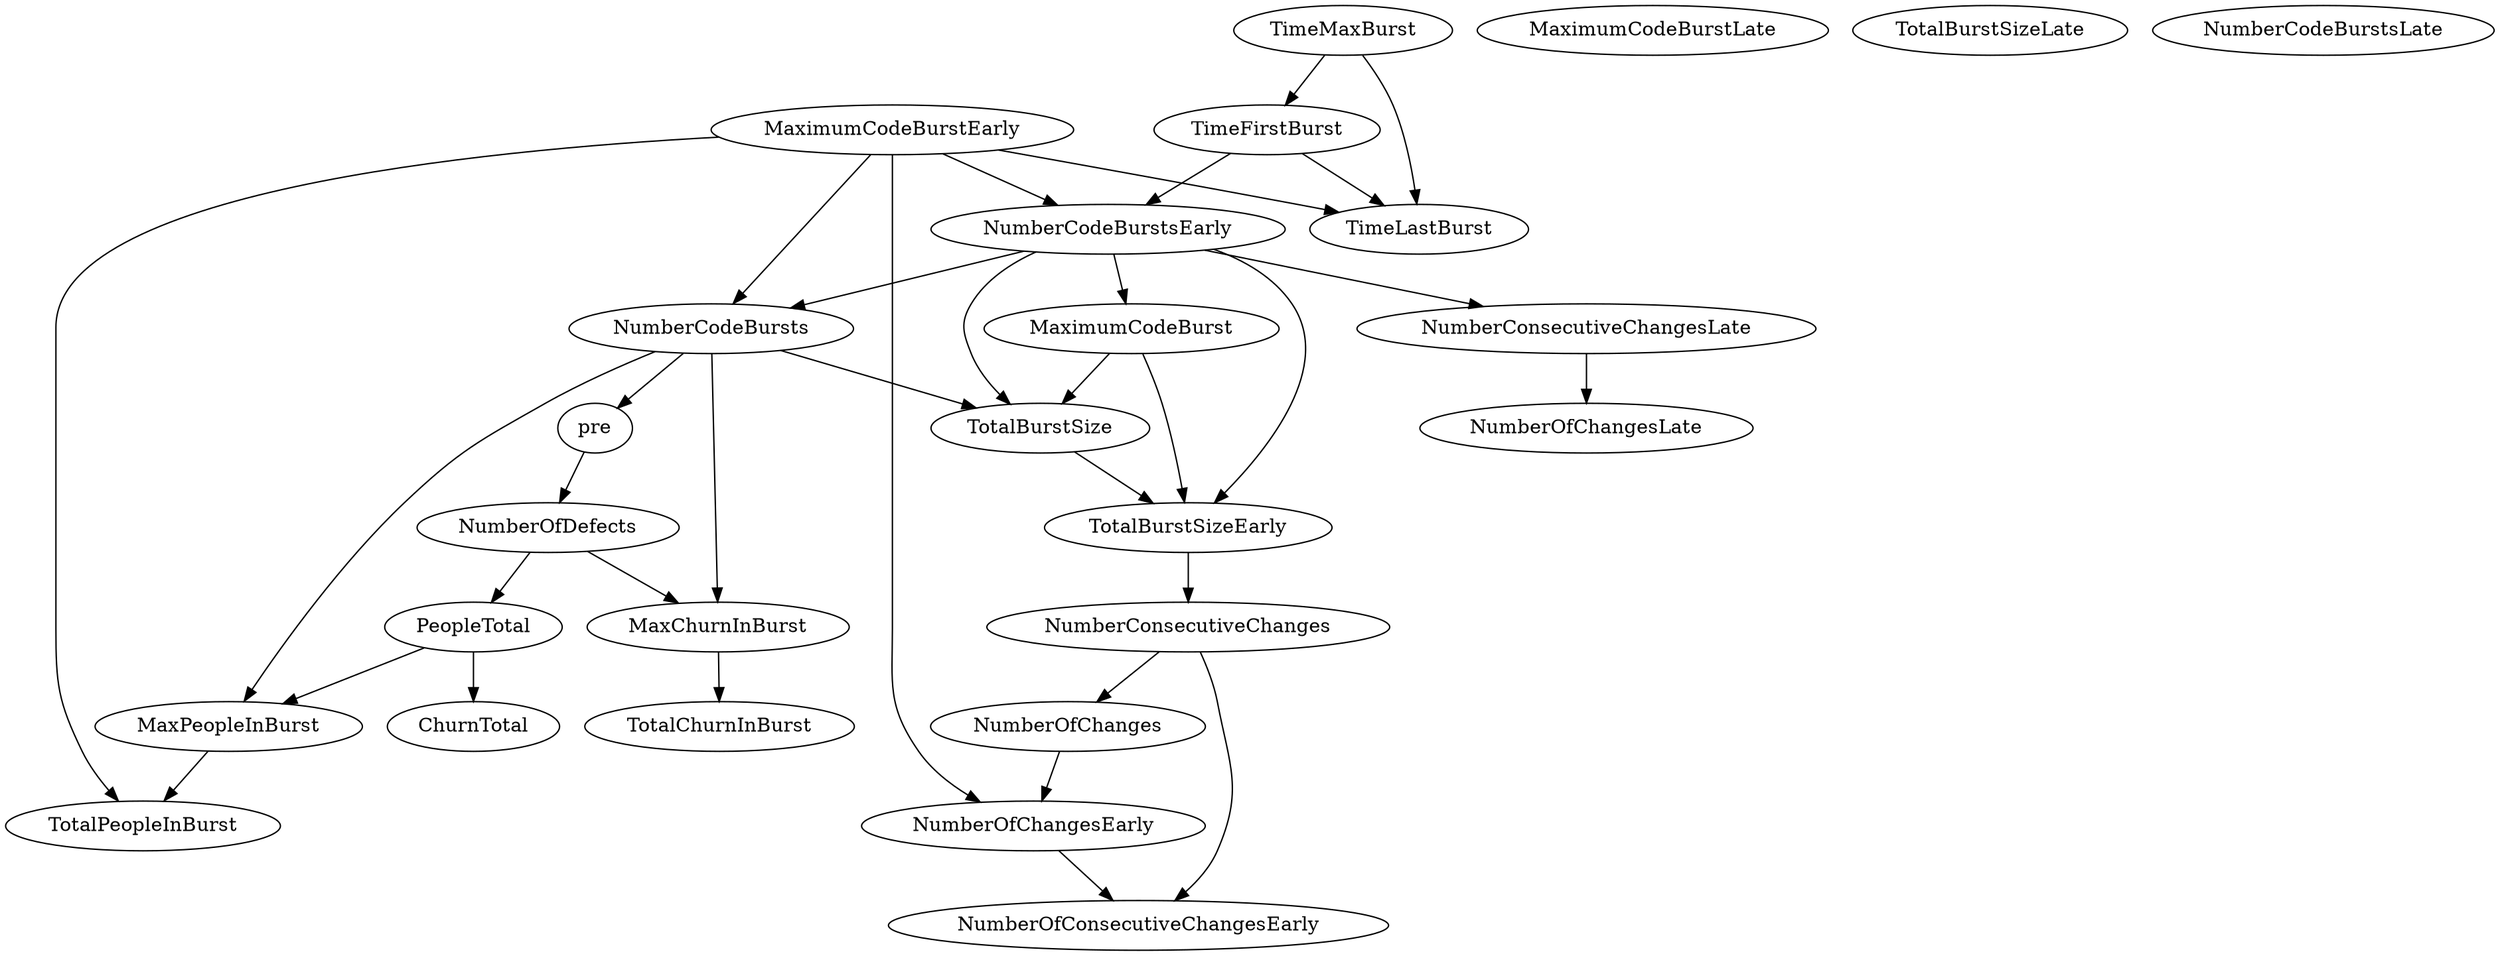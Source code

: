 digraph {
   TotalPeopleInBurst;
   MaximumCodeBurstLate;
   NumberOfChanges;
   MaxPeopleInBurst;
   TotalBurstSizeLate;
   NumberCodeBurstsLate;
   NumberOfChangesLate;
   NumberOfChangesEarly;
   MaxChurnInBurst;
   MaximumCodeBurstEarly;
   NumberCodeBurstsEarly;
   TimeFirstBurst;
   TotalChurnInBurst;
   ChurnTotal;
   MaximumCodeBurst;
   NumberOfConsecutiveChangesEarly;
   NumberConsecutiveChangesLate;
   TotalBurstSizeEarly;
   TotalBurstSize;
   TimeMaxBurst;
   NumberConsecutiveChanges;
   TimeLastBurst;
   NumberCodeBursts;
   PeopleTotal;
   pre;
   NumberOfDefects;
   NumberOfChanges -> NumberOfChangesEarly;
   MaxPeopleInBurst -> TotalPeopleInBurst;
   NumberOfChangesEarly -> NumberOfConsecutiveChangesEarly;
   MaxChurnInBurst -> TotalChurnInBurst;
   MaximumCodeBurstEarly -> TotalPeopleInBurst;
   MaximumCodeBurstEarly -> NumberOfChangesEarly;
   MaximumCodeBurstEarly -> NumberCodeBurstsEarly;
   MaximumCodeBurstEarly -> TimeLastBurst;
   MaximumCodeBurstEarly -> NumberCodeBursts;
   NumberCodeBurstsEarly -> MaximumCodeBurst;
   NumberCodeBurstsEarly -> NumberConsecutiveChangesLate;
   NumberCodeBurstsEarly -> TotalBurstSizeEarly;
   NumberCodeBurstsEarly -> TotalBurstSize;
   NumberCodeBurstsEarly -> NumberCodeBursts;
   TimeFirstBurst -> NumberCodeBurstsEarly;
   TimeFirstBurst -> TimeLastBurst;
   MaximumCodeBurst -> TotalBurstSizeEarly;
   MaximumCodeBurst -> TotalBurstSize;
   NumberConsecutiveChangesLate -> NumberOfChangesLate;
   TotalBurstSizeEarly -> NumberConsecutiveChanges;
   TotalBurstSize -> TotalBurstSizeEarly;
   TimeMaxBurst -> TimeFirstBurst;
   TimeMaxBurst -> TimeLastBurst;
   NumberConsecutiveChanges -> NumberOfChanges;
   NumberConsecutiveChanges -> NumberOfConsecutiveChangesEarly;
   NumberCodeBursts -> MaxPeopleInBurst;
   NumberCodeBursts -> MaxChurnInBurst;
   NumberCodeBursts -> TotalBurstSize;
   NumberCodeBursts -> pre;
   PeopleTotal -> MaxPeopleInBurst;
   PeopleTotal -> ChurnTotal;
   pre -> NumberOfDefects;
   NumberOfDefects -> MaxChurnInBurst;
   NumberOfDefects -> PeopleTotal;
}
